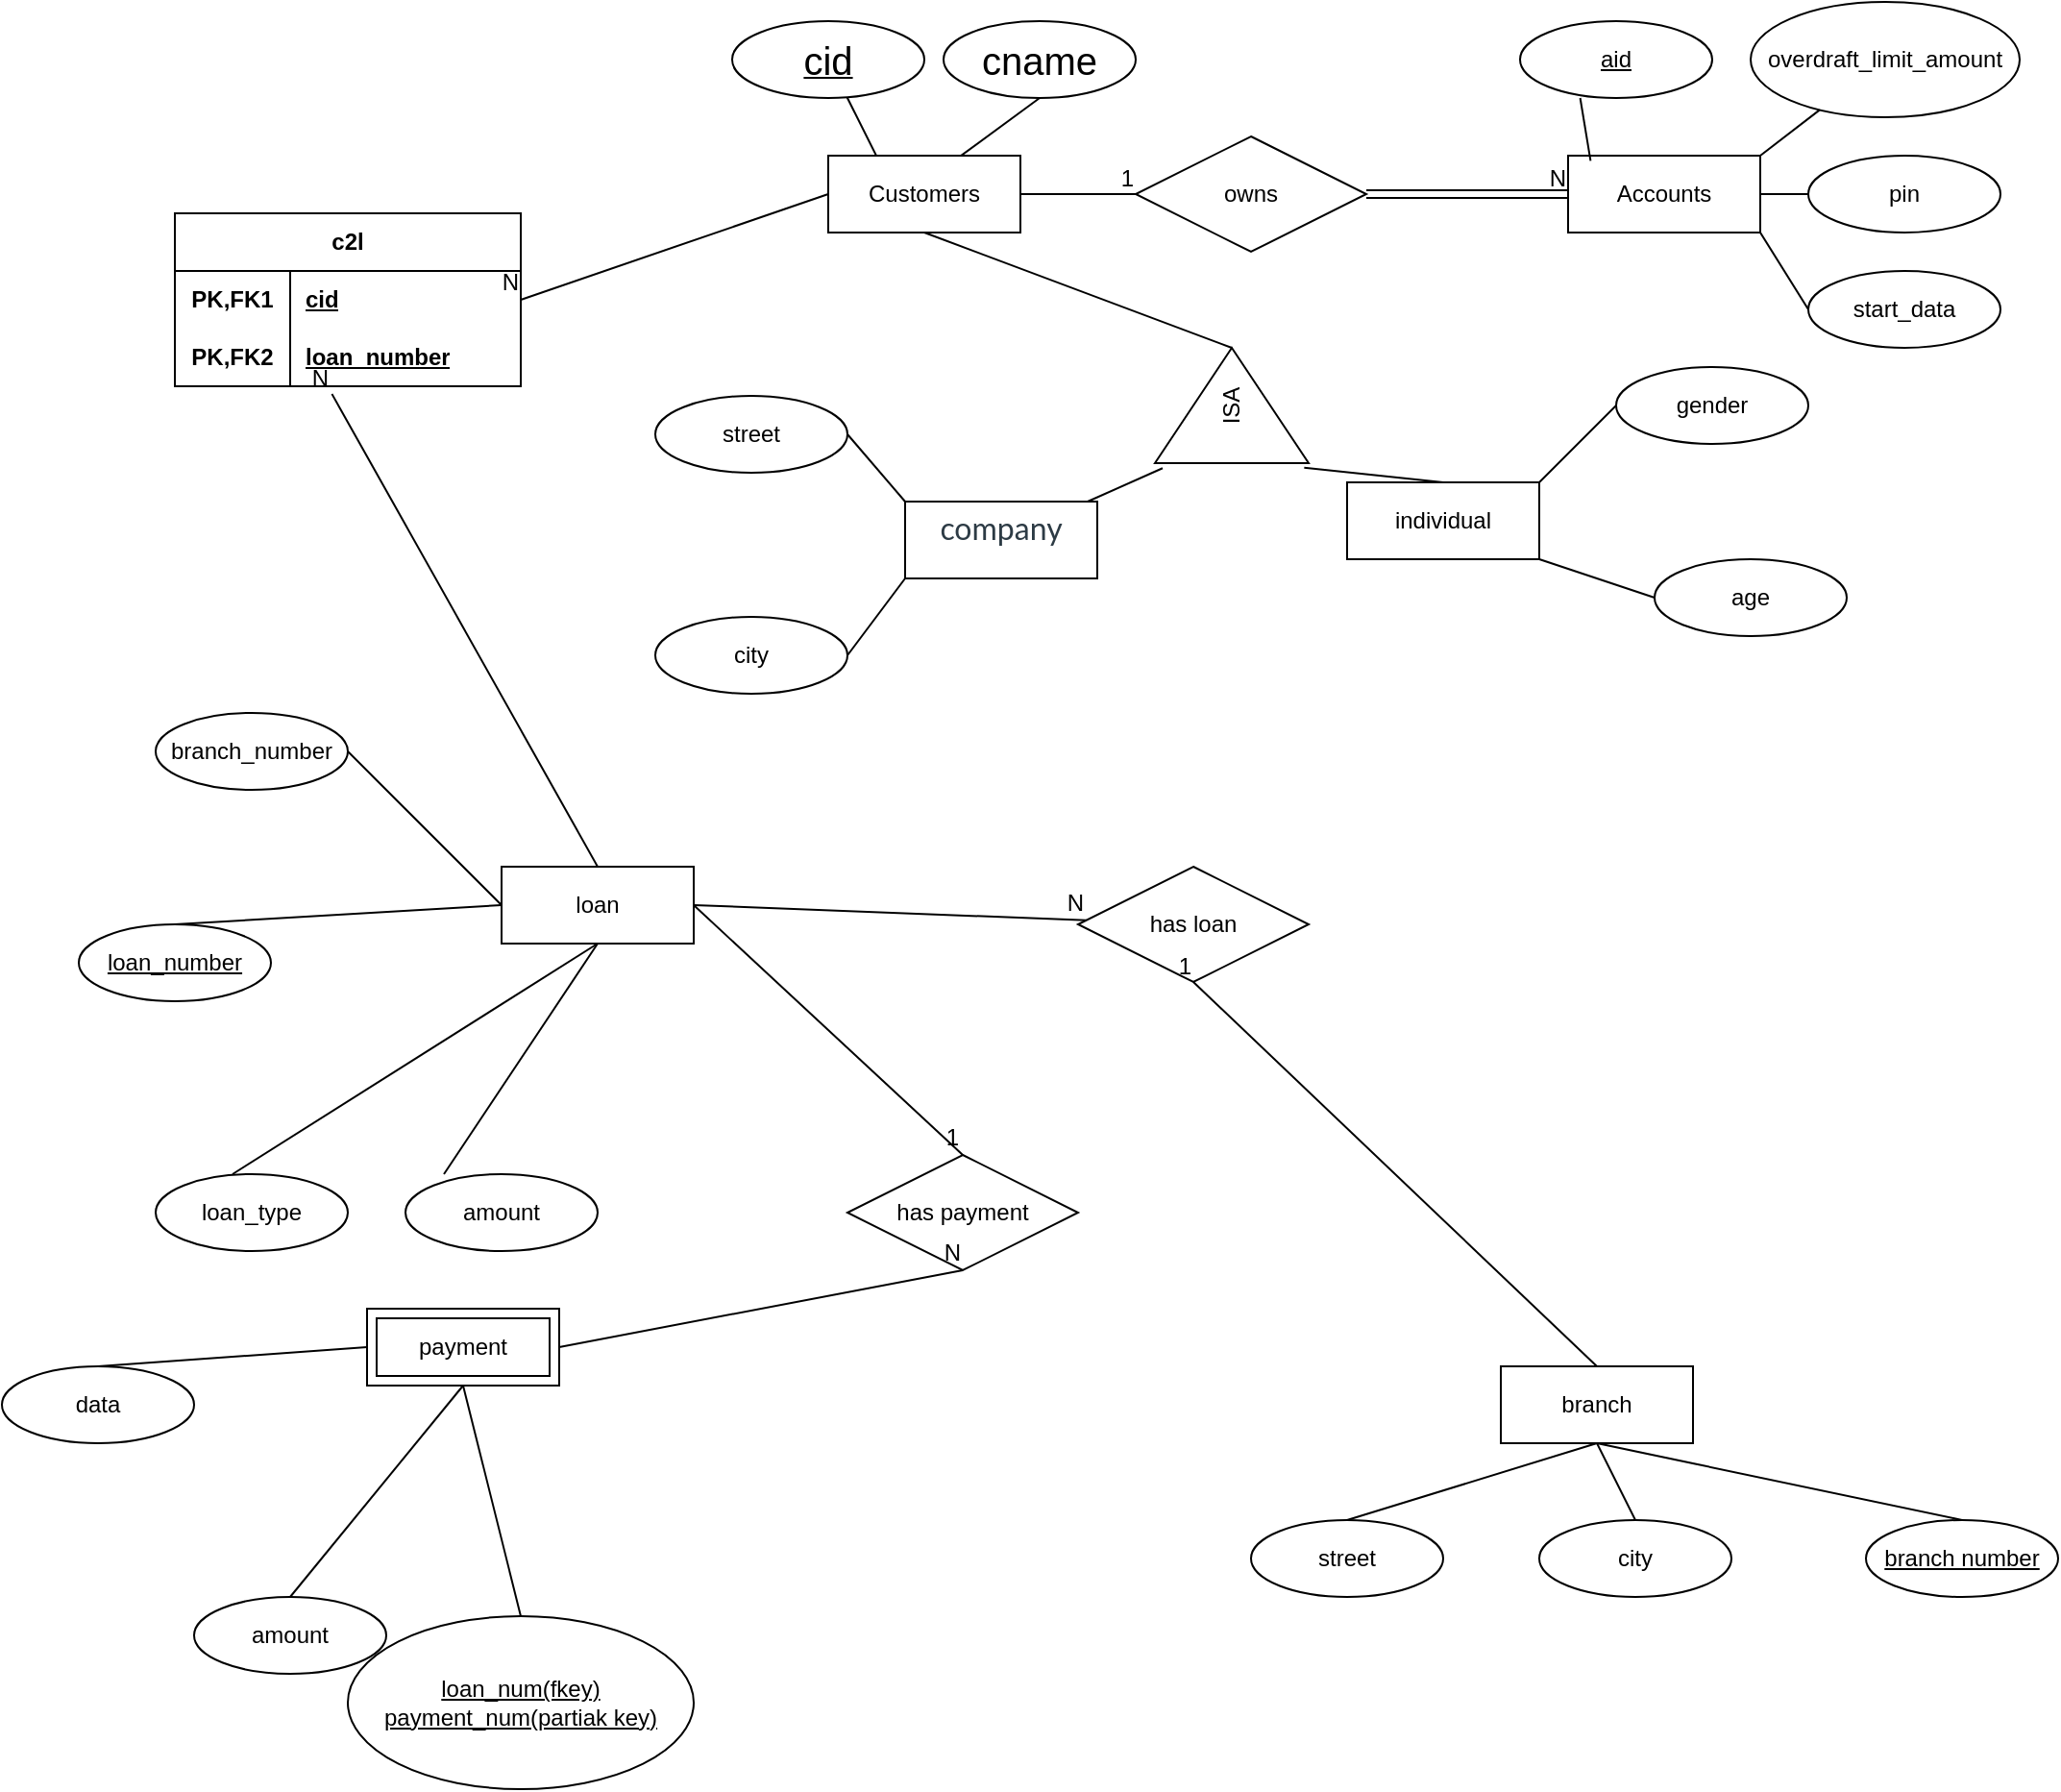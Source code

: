 <mxfile version="24.7.14">
  <diagram id="R2lEEEUBdFMjLlhIrx00" name="Page-1">
    <mxGraphModel dx="1515" dy="724" grid="1" gridSize="10" guides="1" tooltips="1" connect="1" arrows="1" fold="1" page="1" pageScale="1" pageWidth="850" pageHeight="1100" math="0" shadow="0" extFonts="Permanent Marker^https://fonts.googleapis.com/css?family=Permanent+Marker">
      <root>
        <mxCell id="0" />
        <mxCell id="1" parent="0" />
        <mxCell id="eFL0yc5VYw9Xigzq2X4M-45" value="ISA" style="triangle;whiteSpace=wrap;html=1;rotation=-90;align=center;" vertex="1" parent="1">
          <mxGeometry x="350" y="170" width="60" height="80" as="geometry" />
        </mxCell>
        <mxCell id="eFL0yc5VYw9Xigzq2X4M-46" value="" style="endArrow=none;html=1;rounded=0;exitX=1;exitY=0.5;exitDx=0;exitDy=0;entryX=0.5;entryY=1;entryDx=0;entryDy=0;" edge="1" parent="1" source="eFL0yc5VYw9Xigzq2X4M-45" target="eFL0yc5VYw9Xigzq2X4M-60">
          <mxGeometry relative="1" as="geometry">
            <mxPoint x="260" y="330" as="sourcePoint" />
            <mxPoint x="230" y="120" as="targetPoint" />
          </mxGeometry>
        </mxCell>
        <mxCell id="eFL0yc5VYw9Xigzq2X4M-48" value="" style="endArrow=none;html=1;rounded=0;exitX=0.25;exitY=0;exitDx=0;exitDy=0;" edge="1" parent="1" source="eFL0yc5VYw9Xigzq2X4M-60" target="eFL0yc5VYw9Xigzq2X4M-49">
          <mxGeometry relative="1" as="geometry">
            <mxPoint x="180" y="80" as="sourcePoint" />
            <mxPoint x="420" y="330" as="targetPoint" />
          </mxGeometry>
        </mxCell>
        <mxCell id="eFL0yc5VYw9Xigzq2X4M-49" value="&lt;font style=&quot;font-size: 20px;&quot;&gt;cid&lt;/font&gt;" style="ellipse;whiteSpace=wrap;html=1;align=center;fontStyle=4;" vertex="1" parent="1">
          <mxGeometry x="120" y="10" width="100" height="40" as="geometry" />
        </mxCell>
        <mxCell id="eFL0yc5VYw9Xigzq2X4M-50" value="cname" style="ellipse;whiteSpace=wrap;html=1;align=center;fontSize=20;" vertex="1" parent="1">
          <mxGeometry x="230" y="10" width="100" height="40" as="geometry" />
        </mxCell>
        <mxCell id="eFL0yc5VYw9Xigzq2X4M-51" value="" style="endArrow=none;html=1;rounded=0;exitX=0.627;exitY=0.117;exitDx=0;exitDy=0;entryX=0.5;entryY=1;entryDx=0;entryDy=0;exitPerimeter=0;" edge="1" parent="1" source="eFL0yc5VYw9Xigzq2X4M-60" target="eFL0yc5VYw9Xigzq2X4M-50">
          <mxGeometry relative="1" as="geometry">
            <mxPoint x="255" y="80" as="sourcePoint" />
            <mxPoint x="420" y="320" as="targetPoint" />
          </mxGeometry>
        </mxCell>
        <mxCell id="eFL0yc5VYw9Xigzq2X4M-52" value="Accounts" style="whiteSpace=wrap;html=1;align=center;" vertex="1" parent="1">
          <mxGeometry x="555" y="80" width="100" height="40" as="geometry" />
        </mxCell>
        <mxCell id="eFL0yc5VYw9Xigzq2X4M-53" value="aid" style="ellipse;whiteSpace=wrap;html=1;align=center;fontStyle=4;" vertex="1" parent="1">
          <mxGeometry x="530" y="10" width="100" height="40" as="geometry" />
        </mxCell>
        <mxCell id="eFL0yc5VYw9Xigzq2X4M-54" value="overdraft_limit_amount" style="ellipse;whiteSpace=wrap;html=1;align=center;" vertex="1" parent="1">
          <mxGeometry x="650" width="140" height="60" as="geometry" />
        </mxCell>
        <mxCell id="eFL0yc5VYw9Xigzq2X4M-57" value="" style="endArrow=none;html=1;rounded=0;exitX=0.313;exitY=1;exitDx=0;exitDy=0;exitPerimeter=0;entryX=0.117;entryY=0.067;entryDx=0;entryDy=0;entryPerimeter=0;" edge="1" parent="1" source="eFL0yc5VYw9Xigzq2X4M-53" target="eFL0yc5VYw9Xigzq2X4M-52">
          <mxGeometry relative="1" as="geometry">
            <mxPoint x="500" y="320" as="sourcePoint" />
            <mxPoint x="660" y="320" as="targetPoint" />
          </mxGeometry>
        </mxCell>
        <mxCell id="eFL0yc5VYw9Xigzq2X4M-58" value="" style="endArrow=none;html=1;rounded=0;entryX=1;entryY=0;entryDx=0;entryDy=0;" edge="1" parent="1" source="eFL0yc5VYw9Xigzq2X4M-54" target="eFL0yc5VYw9Xigzq2X4M-52">
          <mxGeometry relative="1" as="geometry">
            <mxPoint x="500" y="320" as="sourcePoint" />
            <mxPoint x="660" y="320" as="targetPoint" />
          </mxGeometry>
        </mxCell>
        <mxCell id="eFL0yc5VYw9Xigzq2X4M-60" value="Customers" style="whiteSpace=wrap;html=1;align=center;" vertex="1" parent="1">
          <mxGeometry x="170" y="80" width="100" height="40" as="geometry" />
        </mxCell>
        <mxCell id="eFL0yc5VYw9Xigzq2X4M-63" value="&#xa;&lt;span style=&quot;color: rgb(45, 59, 69); font-family: &amp;quot;Lato Extended&amp;quot;, Lato, &amp;quot;Helvetica Neue&amp;quot;, Helvetica, Arial, sans-serif; font-size: 16px; font-style: normal; font-variant-ligatures: normal; font-variant-caps: normal; font-weight: 400; letter-spacing: normal; orphans: 2; text-align: left; text-indent: 0px; text-transform: none; widows: 2; word-spacing: 0px; -webkit-text-stroke-width: 0px; white-space: normal; background-color: rgb(255, 255, 255); text-decoration-thickness: initial; text-decoration-style: initial; text-decoration-color: initial; display: inline !important; float: none;&quot;&gt;company&lt;/span&gt;&#xa;&#xa;" style="whiteSpace=wrap;html=1;align=center;verticalAlign=middle;" vertex="1" parent="1">
          <mxGeometry x="210" y="260" width="100" height="40" as="geometry" />
        </mxCell>
        <mxCell id="eFL0yc5VYw9Xigzq2X4M-64" value="individual" style="whiteSpace=wrap;html=1;align=center;" vertex="1" parent="1">
          <mxGeometry x="440" y="250" width="100" height="40" as="geometry" />
        </mxCell>
        <mxCell id="eFL0yc5VYw9Xigzq2X4M-66" value="" style="endArrow=none;html=1;rounded=0;entryX=0.5;entryY=0;entryDx=0;entryDy=0;exitX=-0.039;exitY=0.971;exitDx=0;exitDy=0;exitPerimeter=0;" edge="1" parent="1" source="eFL0yc5VYw9Xigzq2X4M-45" target="eFL0yc5VYw9Xigzq2X4M-64">
          <mxGeometry relative="1" as="geometry">
            <mxPoint x="270" y="222" as="sourcePoint" />
            <mxPoint x="480" y="320" as="targetPoint" />
          </mxGeometry>
        </mxCell>
        <mxCell id="eFL0yc5VYw9Xigzq2X4M-67" value="" style="endArrow=none;html=1;rounded=0;exitX=-0.044;exitY=0.05;exitDx=0;exitDy=0;exitPerimeter=0;" edge="1" parent="1" source="eFL0yc5VYw9Xigzq2X4M-45" target="eFL0yc5VYw9Xigzq2X4M-63">
          <mxGeometry relative="1" as="geometry">
            <mxPoint x="320" y="320" as="sourcePoint" />
            <mxPoint x="480" y="320" as="targetPoint" />
          </mxGeometry>
        </mxCell>
        <mxCell id="eFL0yc5VYw9Xigzq2X4M-68" value="street" style="ellipse;whiteSpace=wrap;html=1;align=center;" vertex="1" parent="1">
          <mxGeometry x="80" y="205" width="100" height="40" as="geometry" />
        </mxCell>
        <mxCell id="eFL0yc5VYw9Xigzq2X4M-69" value="city" style="ellipse;whiteSpace=wrap;html=1;align=center;" vertex="1" parent="1">
          <mxGeometry x="80" y="320" width="100" height="40" as="geometry" />
        </mxCell>
        <mxCell id="eFL0yc5VYw9Xigzq2X4M-70" value="" style="endArrow=none;html=1;rounded=0;exitX=1;exitY=0.5;exitDx=0;exitDy=0;entryX=0;entryY=0;entryDx=0;entryDy=0;" edge="1" parent="1" source="eFL0yc5VYw9Xigzq2X4M-68" target="eFL0yc5VYw9Xigzq2X4M-63">
          <mxGeometry relative="1" as="geometry">
            <mxPoint x="160" y="320" as="sourcePoint" />
            <mxPoint x="320" y="320" as="targetPoint" />
          </mxGeometry>
        </mxCell>
        <mxCell id="eFL0yc5VYw9Xigzq2X4M-71" value="" style="endArrow=none;html=1;rounded=0;exitX=1;exitY=0.5;exitDx=0;exitDy=0;entryX=0;entryY=1;entryDx=0;entryDy=0;" edge="1" parent="1" source="eFL0yc5VYw9Xigzq2X4M-69" target="eFL0yc5VYw9Xigzq2X4M-63">
          <mxGeometry relative="1" as="geometry">
            <mxPoint x="160" y="320" as="sourcePoint" />
            <mxPoint x="320" y="320" as="targetPoint" />
          </mxGeometry>
        </mxCell>
        <mxCell id="eFL0yc5VYw9Xigzq2X4M-73" value="gender" style="ellipse;whiteSpace=wrap;html=1;align=center;" vertex="1" parent="1">
          <mxGeometry x="580" y="190" width="100" height="40" as="geometry" />
        </mxCell>
        <mxCell id="eFL0yc5VYw9Xigzq2X4M-76" value="age" style="ellipse;whiteSpace=wrap;html=1;align=center;" vertex="1" parent="1">
          <mxGeometry x="600" y="290" width="100" height="40" as="geometry" />
        </mxCell>
        <mxCell id="eFL0yc5VYw9Xigzq2X4M-77" value="" style="endArrow=none;html=1;rounded=0;exitX=1;exitY=0;exitDx=0;exitDy=0;entryX=0;entryY=0.5;entryDx=0;entryDy=0;" edge="1" parent="1" source="eFL0yc5VYw9Xigzq2X4M-64" target="eFL0yc5VYw9Xigzq2X4M-73">
          <mxGeometry relative="1" as="geometry">
            <mxPoint x="160" y="320" as="sourcePoint" />
            <mxPoint x="370" y="280" as="targetPoint" />
          </mxGeometry>
        </mxCell>
        <mxCell id="eFL0yc5VYw9Xigzq2X4M-78" value="" style="endArrow=none;html=1;rounded=0;entryX=0;entryY=0.5;entryDx=0;entryDy=0;exitX=1;exitY=1;exitDx=0;exitDy=0;" edge="1" parent="1" source="eFL0yc5VYw9Xigzq2X4M-64" target="eFL0yc5VYw9Xigzq2X4M-76">
          <mxGeometry relative="1" as="geometry">
            <mxPoint x="340" y="350" as="sourcePoint" />
            <mxPoint x="320" y="320" as="targetPoint" />
          </mxGeometry>
        </mxCell>
        <mxCell id="eFL0yc5VYw9Xigzq2X4M-79" value="owns" style="shape=rhombus;perimeter=rhombusPerimeter;whiteSpace=wrap;html=1;align=center;" vertex="1" parent="1">
          <mxGeometry x="330" y="70" width="120" height="60" as="geometry" />
        </mxCell>
        <mxCell id="eFL0yc5VYw9Xigzq2X4M-83" value="" style="endArrow=none;html=1;rounded=0;exitX=1;exitY=0.5;exitDx=0;exitDy=0;entryX=0;entryY=0.5;entryDx=0;entryDy=0;" edge="1" parent="1" source="eFL0yc5VYw9Xigzq2X4M-60" target="eFL0yc5VYw9Xigzq2X4M-79">
          <mxGeometry relative="1" as="geometry">
            <mxPoint x="400" y="320" as="sourcePoint" />
            <mxPoint x="560" y="320" as="targetPoint" />
          </mxGeometry>
        </mxCell>
        <mxCell id="eFL0yc5VYw9Xigzq2X4M-84" value="1" style="resizable=0;html=1;whiteSpace=wrap;align=right;verticalAlign=bottom;" connectable="0" vertex="1" parent="eFL0yc5VYw9Xigzq2X4M-83">
          <mxGeometry x="1" relative="1" as="geometry" />
        </mxCell>
        <mxCell id="eFL0yc5VYw9Xigzq2X4M-85" value="" style="shape=link;html=1;rounded=0;exitX=1;exitY=0.5;exitDx=0;exitDy=0;entryX=0;entryY=0.5;entryDx=0;entryDy=0;" edge="1" parent="1" source="eFL0yc5VYw9Xigzq2X4M-79" target="eFL0yc5VYw9Xigzq2X4M-52">
          <mxGeometry relative="1" as="geometry">
            <mxPoint x="400" y="320" as="sourcePoint" />
            <mxPoint x="560" y="320" as="targetPoint" />
          </mxGeometry>
        </mxCell>
        <mxCell id="eFL0yc5VYw9Xigzq2X4M-86" value="N" style="resizable=0;html=1;whiteSpace=wrap;align=right;verticalAlign=bottom;" connectable="0" vertex="1" parent="eFL0yc5VYw9Xigzq2X4M-85">
          <mxGeometry x="1" relative="1" as="geometry" />
        </mxCell>
        <mxCell id="eFL0yc5VYw9Xigzq2X4M-87" value="start_data" style="ellipse;whiteSpace=wrap;html=1;align=center;" vertex="1" parent="1">
          <mxGeometry x="680" y="140" width="100" height="40" as="geometry" />
        </mxCell>
        <mxCell id="eFL0yc5VYw9Xigzq2X4M-88" value="pin" style="ellipse;whiteSpace=wrap;html=1;align=center;" vertex="1" parent="1">
          <mxGeometry x="680" y="80" width="100" height="40" as="geometry" />
        </mxCell>
        <mxCell id="eFL0yc5VYw9Xigzq2X4M-89" value="" style="endArrow=none;html=1;rounded=0;entryX=0;entryY=0.5;entryDx=0;entryDy=0;exitX=1;exitY=0.5;exitDx=0;exitDy=0;" edge="1" parent="1" source="eFL0yc5VYw9Xigzq2X4M-52" target="eFL0yc5VYw9Xigzq2X4M-88">
          <mxGeometry relative="1" as="geometry">
            <mxPoint x="400" y="320" as="sourcePoint" />
            <mxPoint x="560" y="320" as="targetPoint" />
          </mxGeometry>
        </mxCell>
        <mxCell id="eFL0yc5VYw9Xigzq2X4M-91" value="" style="endArrow=none;html=1;rounded=0;entryX=0;entryY=0.5;entryDx=0;entryDy=0;exitX=1;exitY=1;exitDx=0;exitDy=0;" edge="1" parent="1" source="eFL0yc5VYw9Xigzq2X4M-52" target="eFL0yc5VYw9Xigzq2X4M-87">
          <mxGeometry relative="1" as="geometry">
            <mxPoint x="400" y="320" as="sourcePoint" />
            <mxPoint x="560" y="320" as="targetPoint" />
          </mxGeometry>
        </mxCell>
        <mxCell id="eFL0yc5VYw9Xigzq2X4M-92" value="loan" style="whiteSpace=wrap;html=1;align=center;" vertex="1" parent="1">
          <mxGeometry y="450" width="100" height="40" as="geometry" />
        </mxCell>
        <mxCell id="eFL0yc5VYw9Xigzq2X4M-94" value="loan_type" style="ellipse;whiteSpace=wrap;html=1;align=center;" vertex="1" parent="1">
          <mxGeometry x="-180" y="610" width="100" height="40" as="geometry" />
        </mxCell>
        <mxCell id="eFL0yc5VYw9Xigzq2X4M-95" value="amount" style="ellipse;whiteSpace=wrap;html=1;align=center;" vertex="1" parent="1">
          <mxGeometry x="-50" y="610" width="100" height="40" as="geometry" />
        </mxCell>
        <mxCell id="eFL0yc5VYw9Xigzq2X4M-96" value="branch_number" style="ellipse;whiteSpace=wrap;html=1;align=center;" vertex="1" parent="1">
          <mxGeometry x="-180" y="370" width="100" height="40" as="geometry" />
        </mxCell>
        <mxCell id="eFL0yc5VYw9Xigzq2X4M-97" value="loan_number" style="ellipse;whiteSpace=wrap;html=1;align=center;fontStyle=4;" vertex="1" parent="1">
          <mxGeometry x="-220" y="480" width="100" height="40" as="geometry" />
        </mxCell>
        <mxCell id="eFL0yc5VYw9Xigzq2X4M-100" value="" style="endArrow=none;html=1;rounded=0;exitX=1;exitY=0.5;exitDx=0;exitDy=0;entryX=0;entryY=0.5;entryDx=0;entryDy=0;" edge="1" parent="1" source="eFL0yc5VYw9Xigzq2X4M-96" target="eFL0yc5VYw9Xigzq2X4M-92">
          <mxGeometry relative="1" as="geometry">
            <mxPoint x="-30" y="470" as="sourcePoint" />
            <mxPoint x="130" y="470" as="targetPoint" />
          </mxGeometry>
        </mxCell>
        <mxCell id="eFL0yc5VYw9Xigzq2X4M-101" value="" style="endArrow=none;html=1;rounded=0;exitX=0.5;exitY=0;exitDx=0;exitDy=0;entryX=0;entryY=0.5;entryDx=0;entryDy=0;" edge="1" parent="1" source="eFL0yc5VYw9Xigzq2X4M-97" target="eFL0yc5VYw9Xigzq2X4M-92">
          <mxGeometry relative="1" as="geometry">
            <mxPoint x="-30" y="470" as="sourcePoint" />
            <mxPoint y="490" as="targetPoint" />
          </mxGeometry>
        </mxCell>
        <mxCell id="eFL0yc5VYw9Xigzq2X4M-102" value="" style="endArrow=none;html=1;rounded=0;exitX=0.4;exitY=0;exitDx=0;exitDy=0;exitPerimeter=0;entryX=0.5;entryY=1;entryDx=0;entryDy=0;" edge="1" parent="1" source="eFL0yc5VYw9Xigzq2X4M-94" target="eFL0yc5VYw9Xigzq2X4M-92">
          <mxGeometry relative="1" as="geometry">
            <mxPoint x="-30" y="470" as="sourcePoint" />
            <mxPoint x="130" y="470" as="targetPoint" />
          </mxGeometry>
        </mxCell>
        <mxCell id="eFL0yc5VYw9Xigzq2X4M-103" value="" style="endArrow=none;html=1;rounded=0;entryX=0.2;entryY=0;entryDx=0;entryDy=0;entryPerimeter=0;exitX=0.5;exitY=1;exitDx=0;exitDy=0;" edge="1" parent="1" source="eFL0yc5VYw9Xigzq2X4M-92" target="eFL0yc5VYw9Xigzq2X4M-95">
          <mxGeometry relative="1" as="geometry">
            <mxPoint x="-30" y="470" as="sourcePoint" />
            <mxPoint x="130" y="470" as="targetPoint" />
          </mxGeometry>
        </mxCell>
        <mxCell id="eFL0yc5VYw9Xigzq2X4M-104" value="payment" style="shape=ext;margin=3;double=1;whiteSpace=wrap;html=1;align=center;" vertex="1" parent="1">
          <mxGeometry x="-70" y="680" width="100" height="40" as="geometry" />
        </mxCell>
        <mxCell id="eFL0yc5VYw9Xigzq2X4M-105" value="data" style="ellipse;whiteSpace=wrap;html=1;align=center;" vertex="1" parent="1">
          <mxGeometry x="-260" y="710" width="100" height="40" as="geometry" />
        </mxCell>
        <mxCell id="eFL0yc5VYw9Xigzq2X4M-106" value="amount" style="ellipse;whiteSpace=wrap;html=1;align=center;" vertex="1" parent="1">
          <mxGeometry x="-160" y="830" width="100" height="40" as="geometry" />
        </mxCell>
        <mxCell id="eFL0yc5VYw9Xigzq2X4M-107" value="loan_num(fkey)&lt;div&gt;payment_num(partiak key)&lt;/div&gt;" style="ellipse;whiteSpace=wrap;html=1;align=center;fontStyle=4;" vertex="1" parent="1">
          <mxGeometry x="-80" y="840" width="180" height="90" as="geometry" />
        </mxCell>
        <mxCell id="eFL0yc5VYw9Xigzq2X4M-108" value="" style="endArrow=none;html=1;rounded=0;exitX=0;exitY=0.5;exitDx=0;exitDy=0;entryX=0.5;entryY=0;entryDx=0;entryDy=0;" edge="1" parent="1" source="eFL0yc5VYw9Xigzq2X4M-104" target="eFL0yc5VYw9Xigzq2X4M-105">
          <mxGeometry relative="1" as="geometry">
            <mxPoint x="-30" y="1020" as="sourcePoint" />
            <mxPoint x="130" y="1020" as="targetPoint" />
          </mxGeometry>
        </mxCell>
        <mxCell id="eFL0yc5VYw9Xigzq2X4M-109" value="" style="endArrow=none;html=1;rounded=0;exitX=0.5;exitY=1;exitDx=0;exitDy=0;entryX=0.5;entryY=0;entryDx=0;entryDy=0;" edge="1" parent="1" source="eFL0yc5VYw9Xigzq2X4M-104" target="eFL0yc5VYw9Xigzq2X4M-106">
          <mxGeometry relative="1" as="geometry">
            <mxPoint x="-30" y="1020" as="sourcePoint" />
            <mxPoint x="130" y="1020" as="targetPoint" />
          </mxGeometry>
        </mxCell>
        <mxCell id="eFL0yc5VYw9Xigzq2X4M-110" value="" style="endArrow=none;html=1;rounded=0;exitX=0.5;exitY=1;exitDx=0;exitDy=0;entryX=0.5;entryY=0;entryDx=0;entryDy=0;" edge="1" parent="1" source="eFL0yc5VYw9Xigzq2X4M-104" target="eFL0yc5VYw9Xigzq2X4M-107">
          <mxGeometry relative="1" as="geometry">
            <mxPoint x="-30" y="1020" as="sourcePoint" />
            <mxPoint x="130" y="1020" as="targetPoint" />
          </mxGeometry>
        </mxCell>
        <mxCell id="eFL0yc5VYw9Xigzq2X4M-111" value="has payment" style="shape=rhombus;perimeter=rhombusPerimeter;whiteSpace=wrap;html=1;align=center;" vertex="1" parent="1">
          <mxGeometry x="180" y="600" width="120" height="60" as="geometry" />
        </mxCell>
        <mxCell id="eFL0yc5VYw9Xigzq2X4M-112" value="" style="endArrow=none;html=1;rounded=0;exitX=1;exitY=0.5;exitDx=0;exitDy=0;entryX=0.5;entryY=0;entryDx=0;entryDy=0;" edge="1" parent="1" source="eFL0yc5VYw9Xigzq2X4M-92" target="eFL0yc5VYw9Xigzq2X4M-111">
          <mxGeometry relative="1" as="geometry">
            <mxPoint x="-30" y="560" as="sourcePoint" />
            <mxPoint x="130" y="560" as="targetPoint" />
          </mxGeometry>
        </mxCell>
        <mxCell id="eFL0yc5VYw9Xigzq2X4M-113" value="1" style="resizable=0;html=1;whiteSpace=wrap;align=right;verticalAlign=bottom;" connectable="0" vertex="1" parent="eFL0yc5VYw9Xigzq2X4M-112">
          <mxGeometry x="1" relative="1" as="geometry" />
        </mxCell>
        <mxCell id="eFL0yc5VYw9Xigzq2X4M-114" value="" style="endArrow=none;html=1;rounded=0;exitX=1;exitY=0.5;exitDx=0;exitDy=0;entryX=0.5;entryY=1;entryDx=0;entryDy=0;" edge="1" parent="1" source="eFL0yc5VYw9Xigzq2X4M-104" target="eFL0yc5VYw9Xigzq2X4M-111">
          <mxGeometry relative="1" as="geometry">
            <mxPoint x="-30" y="560" as="sourcePoint" />
            <mxPoint x="130" y="560" as="targetPoint" />
          </mxGeometry>
        </mxCell>
        <mxCell id="eFL0yc5VYw9Xigzq2X4M-115" value="N" style="resizable=0;html=1;whiteSpace=wrap;align=right;verticalAlign=bottom;" connectable="0" vertex="1" parent="eFL0yc5VYw9Xigzq2X4M-114">
          <mxGeometry x="1" relative="1" as="geometry" />
        </mxCell>
        <mxCell id="eFL0yc5VYw9Xigzq2X4M-118" value="branch" style="whiteSpace=wrap;html=1;align=center;" vertex="1" parent="1">
          <mxGeometry x="520" y="710" width="100" height="40" as="geometry" />
        </mxCell>
        <mxCell id="eFL0yc5VYw9Xigzq2X4M-120" value="branch number" style="ellipse;whiteSpace=wrap;html=1;align=center;fontStyle=4;" vertex="1" parent="1">
          <mxGeometry x="710" y="790" width="100" height="40" as="geometry" />
        </mxCell>
        <mxCell id="eFL0yc5VYw9Xigzq2X4M-122" value="city" style="ellipse;whiteSpace=wrap;html=1;align=center;" vertex="1" parent="1">
          <mxGeometry x="540" y="790" width="100" height="40" as="geometry" />
        </mxCell>
        <mxCell id="eFL0yc5VYw9Xigzq2X4M-123" value="street" style="ellipse;whiteSpace=wrap;html=1;align=center;" vertex="1" parent="1">
          <mxGeometry x="390" y="790" width="100" height="40" as="geometry" />
        </mxCell>
        <mxCell id="eFL0yc5VYw9Xigzq2X4M-124" value="" style="endArrow=none;html=1;rounded=0;exitX=0.5;exitY=0;exitDx=0;exitDy=0;entryX=0.5;entryY=1;entryDx=0;entryDy=0;" edge="1" parent="1" source="eFL0yc5VYw9Xigzq2X4M-123" target="eFL0yc5VYw9Xigzq2X4M-118">
          <mxGeometry relative="1" as="geometry">
            <mxPoint x="560" y="560" as="sourcePoint" />
            <mxPoint x="720" y="560" as="targetPoint" />
          </mxGeometry>
        </mxCell>
        <mxCell id="eFL0yc5VYw9Xigzq2X4M-125" value="" style="endArrow=none;html=1;rounded=0;exitX=0.5;exitY=1;exitDx=0;exitDy=0;entryX=0.5;entryY=0;entryDx=0;entryDy=0;" edge="1" parent="1" source="eFL0yc5VYw9Xigzq2X4M-118" target="eFL0yc5VYw9Xigzq2X4M-122">
          <mxGeometry relative="1" as="geometry">
            <mxPoint x="560" y="560" as="sourcePoint" />
            <mxPoint x="720" y="560" as="targetPoint" />
          </mxGeometry>
        </mxCell>
        <mxCell id="eFL0yc5VYw9Xigzq2X4M-126" value="" style="endArrow=none;html=1;rounded=0;exitX=0.5;exitY=1;exitDx=0;exitDy=0;entryX=0.5;entryY=0;entryDx=0;entryDy=0;" edge="1" parent="1" source="eFL0yc5VYw9Xigzq2X4M-118" target="eFL0yc5VYw9Xigzq2X4M-120">
          <mxGeometry relative="1" as="geometry">
            <mxPoint x="560" y="560" as="sourcePoint" />
            <mxPoint x="720" y="560" as="targetPoint" />
          </mxGeometry>
        </mxCell>
        <mxCell id="eFL0yc5VYw9Xigzq2X4M-140" value="c2l" style="shape=table;startSize=30;container=1;collapsible=1;childLayout=tableLayout;fixedRows=1;rowLines=0;fontStyle=1;align=center;resizeLast=1;html=1;whiteSpace=wrap;" vertex="1" parent="1">
          <mxGeometry x="-170" y="110" width="180" height="90" as="geometry" />
        </mxCell>
        <mxCell id="eFL0yc5VYw9Xigzq2X4M-141" value="" style="shape=tableRow;horizontal=0;startSize=0;swimlaneHead=0;swimlaneBody=0;fillColor=none;collapsible=0;dropTarget=0;points=[[0,0.5],[1,0.5]];portConstraint=eastwest;top=0;left=0;right=0;bottom=0;html=1;" vertex="1" parent="eFL0yc5VYw9Xigzq2X4M-140">
          <mxGeometry y="30" width="180" height="30" as="geometry" />
        </mxCell>
        <mxCell id="eFL0yc5VYw9Xigzq2X4M-142" value="PK,FK1" style="shape=partialRectangle;connectable=0;fillColor=none;top=0;left=0;bottom=0;right=0;fontStyle=1;overflow=hidden;html=1;whiteSpace=wrap;" vertex="1" parent="eFL0yc5VYw9Xigzq2X4M-141">
          <mxGeometry width="60" height="30" as="geometry">
            <mxRectangle width="60" height="30" as="alternateBounds" />
          </mxGeometry>
        </mxCell>
        <mxCell id="eFL0yc5VYw9Xigzq2X4M-143" value="cid" style="shape=partialRectangle;connectable=0;fillColor=none;top=0;left=0;bottom=0;right=0;align=left;spacingLeft=6;fontStyle=5;overflow=hidden;html=1;whiteSpace=wrap;" vertex="1" parent="eFL0yc5VYw9Xigzq2X4M-141">
          <mxGeometry x="60" width="120" height="30" as="geometry">
            <mxRectangle width="120" height="30" as="alternateBounds" />
          </mxGeometry>
        </mxCell>
        <mxCell id="eFL0yc5VYw9Xigzq2X4M-144" value="" style="shape=tableRow;horizontal=0;startSize=0;swimlaneHead=0;swimlaneBody=0;fillColor=none;collapsible=0;dropTarget=0;points=[[0,0.5],[1,0.5]];portConstraint=eastwest;top=0;left=0;right=0;bottom=1;html=1;" vertex="1" parent="eFL0yc5VYw9Xigzq2X4M-140">
          <mxGeometry y="60" width="180" height="30" as="geometry" />
        </mxCell>
        <mxCell id="eFL0yc5VYw9Xigzq2X4M-145" value="PK,FK2" style="shape=partialRectangle;connectable=0;fillColor=none;top=0;left=0;bottom=0;right=0;fontStyle=1;overflow=hidden;html=1;whiteSpace=wrap;" vertex="1" parent="eFL0yc5VYw9Xigzq2X4M-144">
          <mxGeometry width="60" height="30" as="geometry">
            <mxRectangle width="60" height="30" as="alternateBounds" />
          </mxGeometry>
        </mxCell>
        <mxCell id="eFL0yc5VYw9Xigzq2X4M-146" value="loan_number" style="shape=partialRectangle;connectable=0;fillColor=none;top=0;left=0;bottom=0;right=0;align=left;spacingLeft=6;fontStyle=5;overflow=hidden;html=1;whiteSpace=wrap;" vertex="1" parent="eFL0yc5VYw9Xigzq2X4M-144">
          <mxGeometry x="60" width="120" height="30" as="geometry">
            <mxRectangle width="120" height="30" as="alternateBounds" />
          </mxGeometry>
        </mxCell>
        <mxCell id="eFL0yc5VYw9Xigzq2X4M-155" value="has loan" style="shape=rhombus;perimeter=rhombusPerimeter;whiteSpace=wrap;html=1;align=center;" vertex="1" parent="1">
          <mxGeometry x="300" y="450" width="120" height="60" as="geometry" />
        </mxCell>
        <mxCell id="eFL0yc5VYw9Xigzq2X4M-159" value="" style="endArrow=none;html=1;rounded=0;entryX=0.5;entryY=1;entryDx=0;entryDy=0;exitX=0.5;exitY=0;exitDx=0;exitDy=0;" edge="1" parent="1" source="eFL0yc5VYw9Xigzq2X4M-118" target="eFL0yc5VYw9Xigzq2X4M-155">
          <mxGeometry relative="1" as="geometry">
            <mxPoint x="150" y="430" as="sourcePoint" />
            <mxPoint x="310" y="430" as="targetPoint" />
          </mxGeometry>
        </mxCell>
        <mxCell id="eFL0yc5VYw9Xigzq2X4M-160" value="1" style="resizable=0;html=1;whiteSpace=wrap;align=right;verticalAlign=bottom;" connectable="0" vertex="1" parent="eFL0yc5VYw9Xigzq2X4M-159">
          <mxGeometry x="1" relative="1" as="geometry" />
        </mxCell>
        <mxCell id="eFL0yc5VYw9Xigzq2X4M-161" value="" style="endArrow=none;html=1;rounded=0;exitX=1;exitY=0.5;exitDx=0;exitDy=0;" edge="1" parent="1" source="eFL0yc5VYw9Xigzq2X4M-92" target="eFL0yc5VYw9Xigzq2X4M-155">
          <mxGeometry relative="1" as="geometry">
            <mxPoint x="200" y="430" as="sourcePoint" />
            <mxPoint x="360" y="430" as="targetPoint" />
          </mxGeometry>
        </mxCell>
        <mxCell id="eFL0yc5VYw9Xigzq2X4M-162" value="N" style="resizable=0;html=1;whiteSpace=wrap;align=right;verticalAlign=bottom;" connectable="0" vertex="1" parent="eFL0yc5VYw9Xigzq2X4M-161">
          <mxGeometry x="1" relative="1" as="geometry" />
        </mxCell>
        <mxCell id="eFL0yc5VYw9Xigzq2X4M-167" value="" style="endArrow=none;html=1;rounded=0;exitX=0.5;exitY=0;exitDx=0;exitDy=0;entryX=0.454;entryY=1.133;entryDx=0;entryDy=0;entryPerimeter=0;" edge="1" parent="1" source="eFL0yc5VYw9Xigzq2X4M-92" target="eFL0yc5VYw9Xigzq2X4M-144">
          <mxGeometry relative="1" as="geometry">
            <mxPoint x="40" y="430" as="sourcePoint" />
            <mxPoint x="200" y="430" as="targetPoint" />
          </mxGeometry>
        </mxCell>
        <mxCell id="eFL0yc5VYw9Xigzq2X4M-168" value="N" style="resizable=0;html=1;whiteSpace=wrap;align=right;verticalAlign=bottom;" connectable="0" vertex="1" parent="eFL0yc5VYw9Xigzq2X4M-167">
          <mxGeometry x="1" relative="1" as="geometry" />
        </mxCell>
        <mxCell id="eFL0yc5VYw9Xigzq2X4M-172" value="" style="endArrow=none;html=1;rounded=0;entryX=1;entryY=0.5;entryDx=0;entryDy=0;exitX=0;exitY=0.5;exitDx=0;exitDy=0;" edge="1" parent="1" source="eFL0yc5VYw9Xigzq2X4M-60" target="eFL0yc5VYw9Xigzq2X4M-141">
          <mxGeometry relative="1" as="geometry">
            <mxPoint x="10" y="50" as="sourcePoint" />
            <mxPoint x="200" y="430" as="targetPoint" />
          </mxGeometry>
        </mxCell>
        <mxCell id="eFL0yc5VYw9Xigzq2X4M-173" value="N" style="resizable=0;html=1;whiteSpace=wrap;align=right;verticalAlign=bottom;" connectable="0" vertex="1" parent="eFL0yc5VYw9Xigzq2X4M-172">
          <mxGeometry x="1" relative="1" as="geometry" />
        </mxCell>
      </root>
    </mxGraphModel>
  </diagram>
</mxfile>
